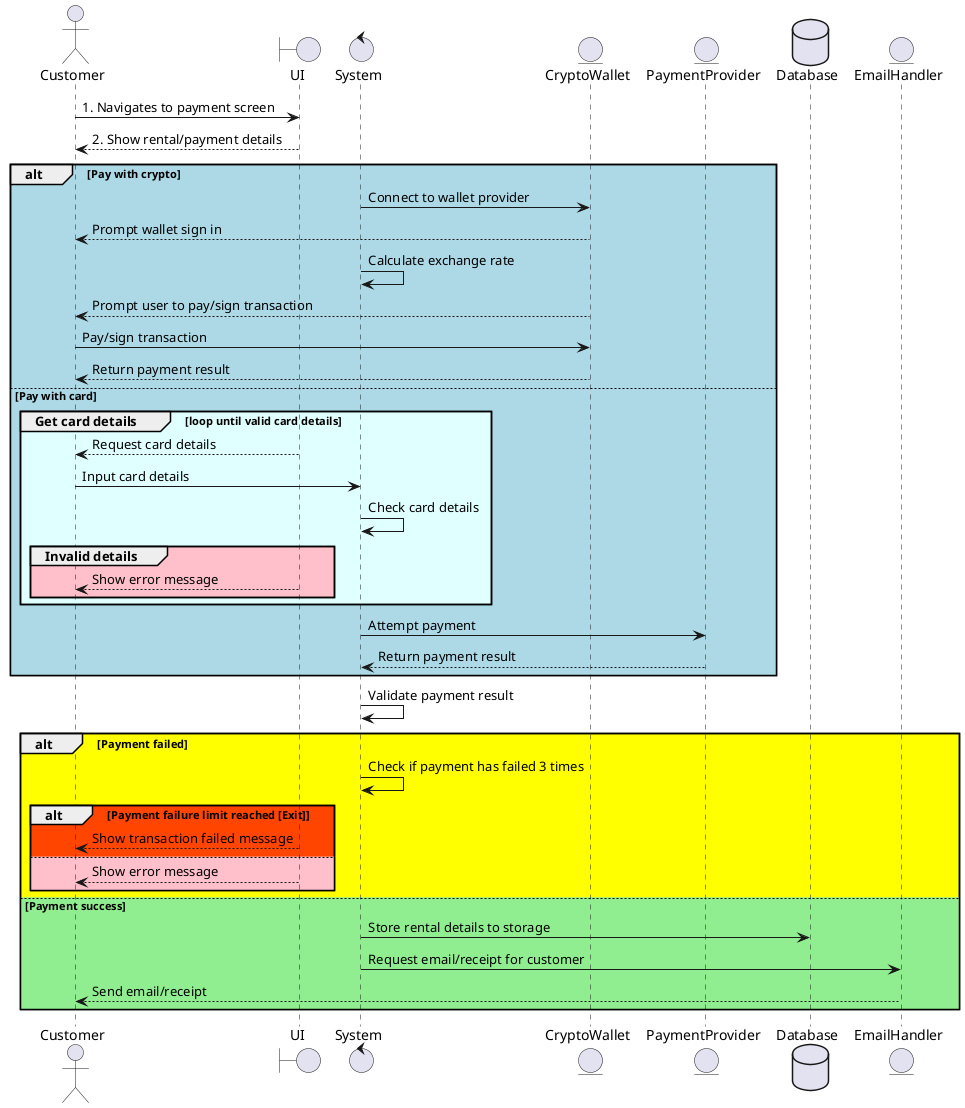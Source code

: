 @startuml
actor Customer as cus
boundary UI as ui
control System as sys
entity CryptoWallet as wallet
entity PaymentProvider as payment
database Database as db
entity EmailHandler as email

cus -> ui : 1. Navigates to payment screen
cus <-- ui : 2. Show rental/payment details
alt #LightBlue Pay with crypto
  sys -> wallet : Connect to wallet provider
  cus <-- wallet : Prompt wallet sign in
  sys -> sys : Calculate exchange rate
  cus <-- wallet : Prompt user to pay/sign transaction
  cus -> wallet : Pay/sign transaction
  cus <-- wallet : Return payment result
else Pay with card
  group #LightCyan Get card details [loop until valid card details]
    cus <-- ui : Request card details
    cus -> sys : Input card details
    sys -> sys : Check card details
    group #Pink Invalid details
      cus <-- ui : Show error message
    end
  end

  sys -> payment : Attempt payment
  sys <-- payment : Return payment result
end

sys -> sys : Validate payment result

alt #Yellow Payment failed
  sys -> sys : Check if payment has failed 3 times
  alt #OrangeRed Payment failure limit reached [Exit] 
    cus <-- ui : Show transaction failed message 
  else #Pink
    cus <-- ui : Show error message
  end

else #LightGreen Payment success
  sys -> db : Store rental details to storage
  sys -> email : Request email/receipt for customer
  cus <-- email : Send email/receipt
end
@enduml